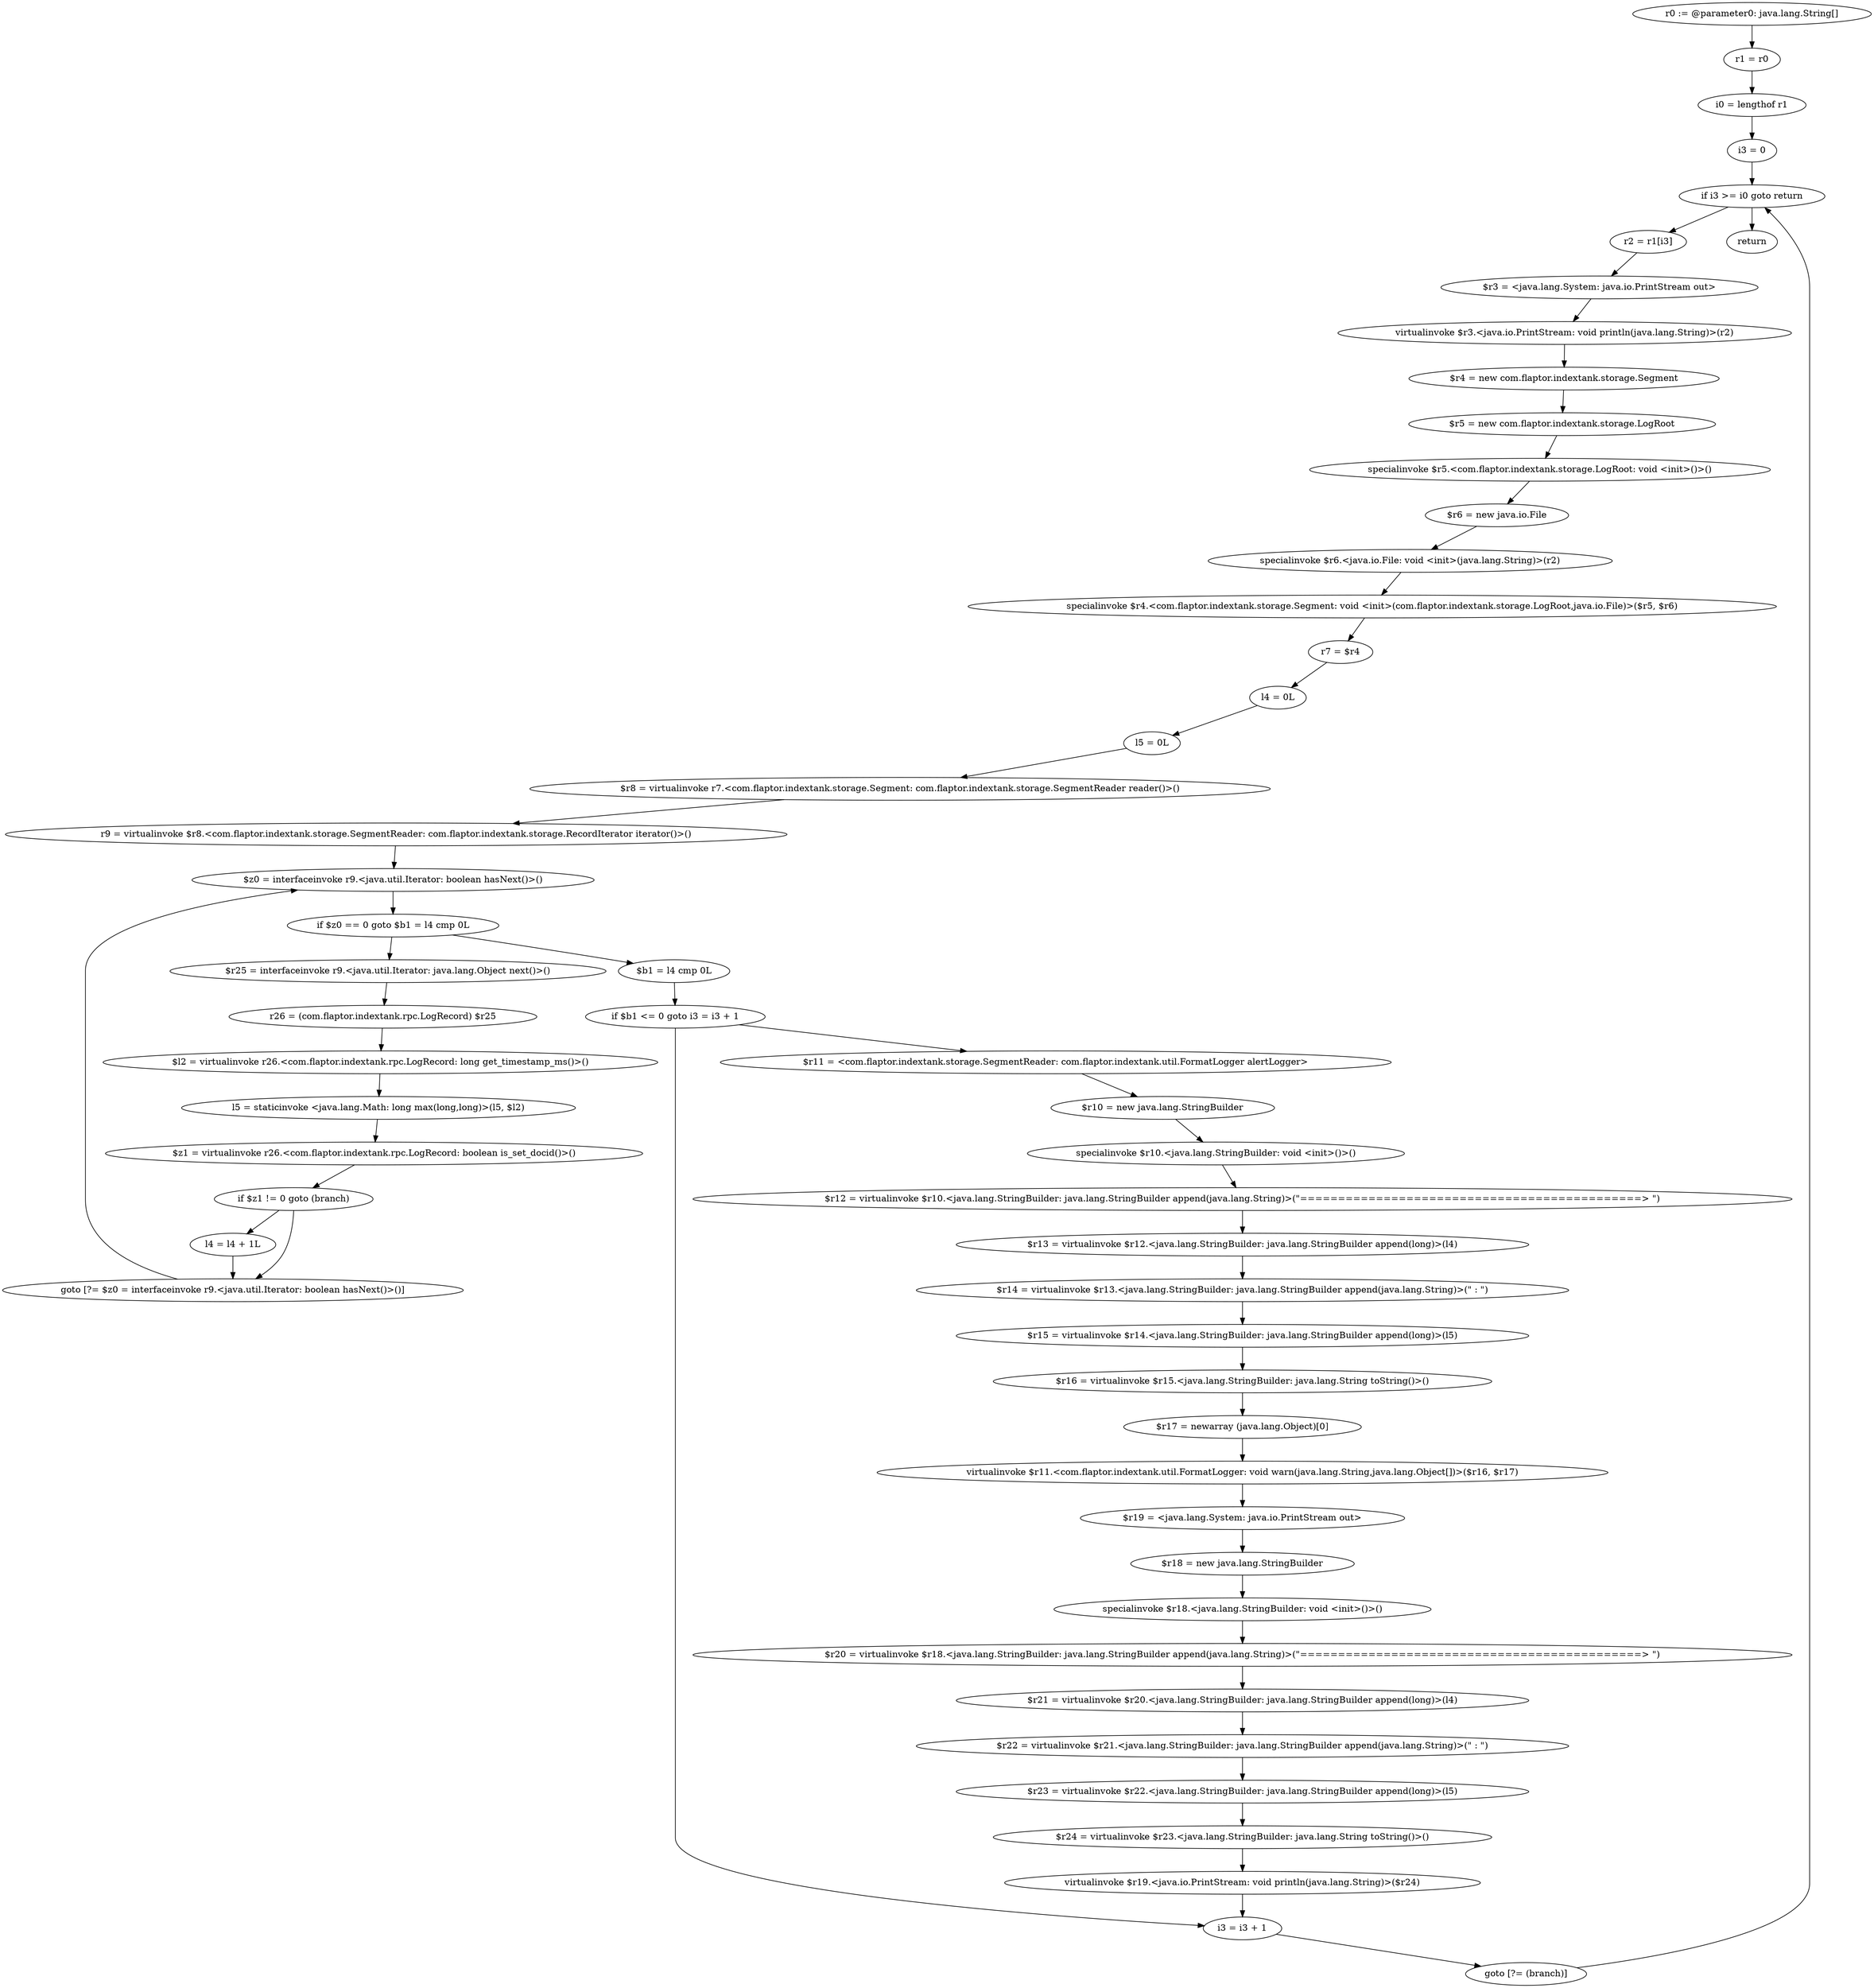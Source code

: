 digraph "unitGraph" {
    "r0 := @parameter0: java.lang.String[]"
    "r1 = r0"
    "i0 = lengthof r1"
    "i3 = 0"
    "if i3 >= i0 goto return"
    "r2 = r1[i3]"
    "$r3 = <java.lang.System: java.io.PrintStream out>"
    "virtualinvoke $r3.<java.io.PrintStream: void println(java.lang.String)>(r2)"
    "$r4 = new com.flaptor.indextank.storage.Segment"
    "$r5 = new com.flaptor.indextank.storage.LogRoot"
    "specialinvoke $r5.<com.flaptor.indextank.storage.LogRoot: void <init>()>()"
    "$r6 = new java.io.File"
    "specialinvoke $r6.<java.io.File: void <init>(java.lang.String)>(r2)"
    "specialinvoke $r4.<com.flaptor.indextank.storage.Segment: void <init>(com.flaptor.indextank.storage.LogRoot,java.io.File)>($r5, $r6)"
    "r7 = $r4"
    "l4 = 0L"
    "l5 = 0L"
    "$r8 = virtualinvoke r7.<com.flaptor.indextank.storage.Segment: com.flaptor.indextank.storage.SegmentReader reader()>()"
    "r9 = virtualinvoke $r8.<com.flaptor.indextank.storage.SegmentReader: com.flaptor.indextank.storage.RecordIterator iterator()>()"
    "$z0 = interfaceinvoke r9.<java.util.Iterator: boolean hasNext()>()"
    "if $z0 == 0 goto $b1 = l4 cmp 0L"
    "$r25 = interfaceinvoke r9.<java.util.Iterator: java.lang.Object next()>()"
    "r26 = (com.flaptor.indextank.rpc.LogRecord) $r25"
    "$l2 = virtualinvoke r26.<com.flaptor.indextank.rpc.LogRecord: long get_timestamp_ms()>()"
    "l5 = staticinvoke <java.lang.Math: long max(long,long)>(l5, $l2)"
    "$z1 = virtualinvoke r26.<com.flaptor.indextank.rpc.LogRecord: boolean is_set_docid()>()"
    "if $z1 != 0 goto (branch)"
    "l4 = l4 + 1L"
    "goto [?= $z0 = interfaceinvoke r9.<java.util.Iterator: boolean hasNext()>()]"
    "$b1 = l4 cmp 0L"
    "if $b1 <= 0 goto i3 = i3 + 1"
    "$r11 = <com.flaptor.indextank.storage.SegmentReader: com.flaptor.indextank.util.FormatLogger alertLogger>"
    "$r10 = new java.lang.StringBuilder"
    "specialinvoke $r10.<java.lang.StringBuilder: void <init>()>()"
    "$r12 = virtualinvoke $r10.<java.lang.StringBuilder: java.lang.StringBuilder append(java.lang.String)>(\"=============================================> \")"
    "$r13 = virtualinvoke $r12.<java.lang.StringBuilder: java.lang.StringBuilder append(long)>(l4)"
    "$r14 = virtualinvoke $r13.<java.lang.StringBuilder: java.lang.StringBuilder append(java.lang.String)>(\" : \")"
    "$r15 = virtualinvoke $r14.<java.lang.StringBuilder: java.lang.StringBuilder append(long)>(l5)"
    "$r16 = virtualinvoke $r15.<java.lang.StringBuilder: java.lang.String toString()>()"
    "$r17 = newarray (java.lang.Object)[0]"
    "virtualinvoke $r11.<com.flaptor.indextank.util.FormatLogger: void warn(java.lang.String,java.lang.Object[])>($r16, $r17)"
    "$r19 = <java.lang.System: java.io.PrintStream out>"
    "$r18 = new java.lang.StringBuilder"
    "specialinvoke $r18.<java.lang.StringBuilder: void <init>()>()"
    "$r20 = virtualinvoke $r18.<java.lang.StringBuilder: java.lang.StringBuilder append(java.lang.String)>(\"=============================================> \")"
    "$r21 = virtualinvoke $r20.<java.lang.StringBuilder: java.lang.StringBuilder append(long)>(l4)"
    "$r22 = virtualinvoke $r21.<java.lang.StringBuilder: java.lang.StringBuilder append(java.lang.String)>(\" : \")"
    "$r23 = virtualinvoke $r22.<java.lang.StringBuilder: java.lang.StringBuilder append(long)>(l5)"
    "$r24 = virtualinvoke $r23.<java.lang.StringBuilder: java.lang.String toString()>()"
    "virtualinvoke $r19.<java.io.PrintStream: void println(java.lang.String)>($r24)"
    "i3 = i3 + 1"
    "goto [?= (branch)]"
    "return"
    "r0 := @parameter0: java.lang.String[]"->"r1 = r0";
    "r1 = r0"->"i0 = lengthof r1";
    "i0 = lengthof r1"->"i3 = 0";
    "i3 = 0"->"if i3 >= i0 goto return";
    "if i3 >= i0 goto return"->"r2 = r1[i3]";
    "if i3 >= i0 goto return"->"return";
    "r2 = r1[i3]"->"$r3 = <java.lang.System: java.io.PrintStream out>";
    "$r3 = <java.lang.System: java.io.PrintStream out>"->"virtualinvoke $r3.<java.io.PrintStream: void println(java.lang.String)>(r2)";
    "virtualinvoke $r3.<java.io.PrintStream: void println(java.lang.String)>(r2)"->"$r4 = new com.flaptor.indextank.storage.Segment";
    "$r4 = new com.flaptor.indextank.storage.Segment"->"$r5 = new com.flaptor.indextank.storage.LogRoot";
    "$r5 = new com.flaptor.indextank.storage.LogRoot"->"specialinvoke $r5.<com.flaptor.indextank.storage.LogRoot: void <init>()>()";
    "specialinvoke $r5.<com.flaptor.indextank.storage.LogRoot: void <init>()>()"->"$r6 = new java.io.File";
    "$r6 = new java.io.File"->"specialinvoke $r6.<java.io.File: void <init>(java.lang.String)>(r2)";
    "specialinvoke $r6.<java.io.File: void <init>(java.lang.String)>(r2)"->"specialinvoke $r4.<com.flaptor.indextank.storage.Segment: void <init>(com.flaptor.indextank.storage.LogRoot,java.io.File)>($r5, $r6)";
    "specialinvoke $r4.<com.flaptor.indextank.storage.Segment: void <init>(com.flaptor.indextank.storage.LogRoot,java.io.File)>($r5, $r6)"->"r7 = $r4";
    "r7 = $r4"->"l4 = 0L";
    "l4 = 0L"->"l5 = 0L";
    "l5 = 0L"->"$r8 = virtualinvoke r7.<com.flaptor.indextank.storage.Segment: com.flaptor.indextank.storage.SegmentReader reader()>()";
    "$r8 = virtualinvoke r7.<com.flaptor.indextank.storage.Segment: com.flaptor.indextank.storage.SegmentReader reader()>()"->"r9 = virtualinvoke $r8.<com.flaptor.indextank.storage.SegmentReader: com.flaptor.indextank.storage.RecordIterator iterator()>()";
    "r9 = virtualinvoke $r8.<com.flaptor.indextank.storage.SegmentReader: com.flaptor.indextank.storage.RecordIterator iterator()>()"->"$z0 = interfaceinvoke r9.<java.util.Iterator: boolean hasNext()>()";
    "$z0 = interfaceinvoke r9.<java.util.Iterator: boolean hasNext()>()"->"if $z0 == 0 goto $b1 = l4 cmp 0L";
    "if $z0 == 0 goto $b1 = l4 cmp 0L"->"$r25 = interfaceinvoke r9.<java.util.Iterator: java.lang.Object next()>()";
    "if $z0 == 0 goto $b1 = l4 cmp 0L"->"$b1 = l4 cmp 0L";
    "$r25 = interfaceinvoke r9.<java.util.Iterator: java.lang.Object next()>()"->"r26 = (com.flaptor.indextank.rpc.LogRecord) $r25";
    "r26 = (com.flaptor.indextank.rpc.LogRecord) $r25"->"$l2 = virtualinvoke r26.<com.flaptor.indextank.rpc.LogRecord: long get_timestamp_ms()>()";
    "$l2 = virtualinvoke r26.<com.flaptor.indextank.rpc.LogRecord: long get_timestamp_ms()>()"->"l5 = staticinvoke <java.lang.Math: long max(long,long)>(l5, $l2)";
    "l5 = staticinvoke <java.lang.Math: long max(long,long)>(l5, $l2)"->"$z1 = virtualinvoke r26.<com.flaptor.indextank.rpc.LogRecord: boolean is_set_docid()>()";
    "$z1 = virtualinvoke r26.<com.flaptor.indextank.rpc.LogRecord: boolean is_set_docid()>()"->"if $z1 != 0 goto (branch)";
    "if $z1 != 0 goto (branch)"->"l4 = l4 + 1L";
    "if $z1 != 0 goto (branch)"->"goto [?= $z0 = interfaceinvoke r9.<java.util.Iterator: boolean hasNext()>()]";
    "l4 = l4 + 1L"->"goto [?= $z0 = interfaceinvoke r9.<java.util.Iterator: boolean hasNext()>()]";
    "goto [?= $z0 = interfaceinvoke r9.<java.util.Iterator: boolean hasNext()>()]"->"$z0 = interfaceinvoke r9.<java.util.Iterator: boolean hasNext()>()";
    "$b1 = l4 cmp 0L"->"if $b1 <= 0 goto i3 = i3 + 1";
    "if $b1 <= 0 goto i3 = i3 + 1"->"$r11 = <com.flaptor.indextank.storage.SegmentReader: com.flaptor.indextank.util.FormatLogger alertLogger>";
    "if $b1 <= 0 goto i3 = i3 + 1"->"i3 = i3 + 1";
    "$r11 = <com.flaptor.indextank.storage.SegmentReader: com.flaptor.indextank.util.FormatLogger alertLogger>"->"$r10 = new java.lang.StringBuilder";
    "$r10 = new java.lang.StringBuilder"->"specialinvoke $r10.<java.lang.StringBuilder: void <init>()>()";
    "specialinvoke $r10.<java.lang.StringBuilder: void <init>()>()"->"$r12 = virtualinvoke $r10.<java.lang.StringBuilder: java.lang.StringBuilder append(java.lang.String)>(\"=============================================> \")";
    "$r12 = virtualinvoke $r10.<java.lang.StringBuilder: java.lang.StringBuilder append(java.lang.String)>(\"=============================================> \")"->"$r13 = virtualinvoke $r12.<java.lang.StringBuilder: java.lang.StringBuilder append(long)>(l4)";
    "$r13 = virtualinvoke $r12.<java.lang.StringBuilder: java.lang.StringBuilder append(long)>(l4)"->"$r14 = virtualinvoke $r13.<java.lang.StringBuilder: java.lang.StringBuilder append(java.lang.String)>(\" : \")";
    "$r14 = virtualinvoke $r13.<java.lang.StringBuilder: java.lang.StringBuilder append(java.lang.String)>(\" : \")"->"$r15 = virtualinvoke $r14.<java.lang.StringBuilder: java.lang.StringBuilder append(long)>(l5)";
    "$r15 = virtualinvoke $r14.<java.lang.StringBuilder: java.lang.StringBuilder append(long)>(l5)"->"$r16 = virtualinvoke $r15.<java.lang.StringBuilder: java.lang.String toString()>()";
    "$r16 = virtualinvoke $r15.<java.lang.StringBuilder: java.lang.String toString()>()"->"$r17 = newarray (java.lang.Object)[0]";
    "$r17 = newarray (java.lang.Object)[0]"->"virtualinvoke $r11.<com.flaptor.indextank.util.FormatLogger: void warn(java.lang.String,java.lang.Object[])>($r16, $r17)";
    "virtualinvoke $r11.<com.flaptor.indextank.util.FormatLogger: void warn(java.lang.String,java.lang.Object[])>($r16, $r17)"->"$r19 = <java.lang.System: java.io.PrintStream out>";
    "$r19 = <java.lang.System: java.io.PrintStream out>"->"$r18 = new java.lang.StringBuilder";
    "$r18 = new java.lang.StringBuilder"->"specialinvoke $r18.<java.lang.StringBuilder: void <init>()>()";
    "specialinvoke $r18.<java.lang.StringBuilder: void <init>()>()"->"$r20 = virtualinvoke $r18.<java.lang.StringBuilder: java.lang.StringBuilder append(java.lang.String)>(\"=============================================> \")";
    "$r20 = virtualinvoke $r18.<java.lang.StringBuilder: java.lang.StringBuilder append(java.lang.String)>(\"=============================================> \")"->"$r21 = virtualinvoke $r20.<java.lang.StringBuilder: java.lang.StringBuilder append(long)>(l4)";
    "$r21 = virtualinvoke $r20.<java.lang.StringBuilder: java.lang.StringBuilder append(long)>(l4)"->"$r22 = virtualinvoke $r21.<java.lang.StringBuilder: java.lang.StringBuilder append(java.lang.String)>(\" : \")";
    "$r22 = virtualinvoke $r21.<java.lang.StringBuilder: java.lang.StringBuilder append(java.lang.String)>(\" : \")"->"$r23 = virtualinvoke $r22.<java.lang.StringBuilder: java.lang.StringBuilder append(long)>(l5)";
    "$r23 = virtualinvoke $r22.<java.lang.StringBuilder: java.lang.StringBuilder append(long)>(l5)"->"$r24 = virtualinvoke $r23.<java.lang.StringBuilder: java.lang.String toString()>()";
    "$r24 = virtualinvoke $r23.<java.lang.StringBuilder: java.lang.String toString()>()"->"virtualinvoke $r19.<java.io.PrintStream: void println(java.lang.String)>($r24)";
    "virtualinvoke $r19.<java.io.PrintStream: void println(java.lang.String)>($r24)"->"i3 = i3 + 1";
    "i3 = i3 + 1"->"goto [?= (branch)]";
    "goto [?= (branch)]"->"if i3 >= i0 goto return";
}

